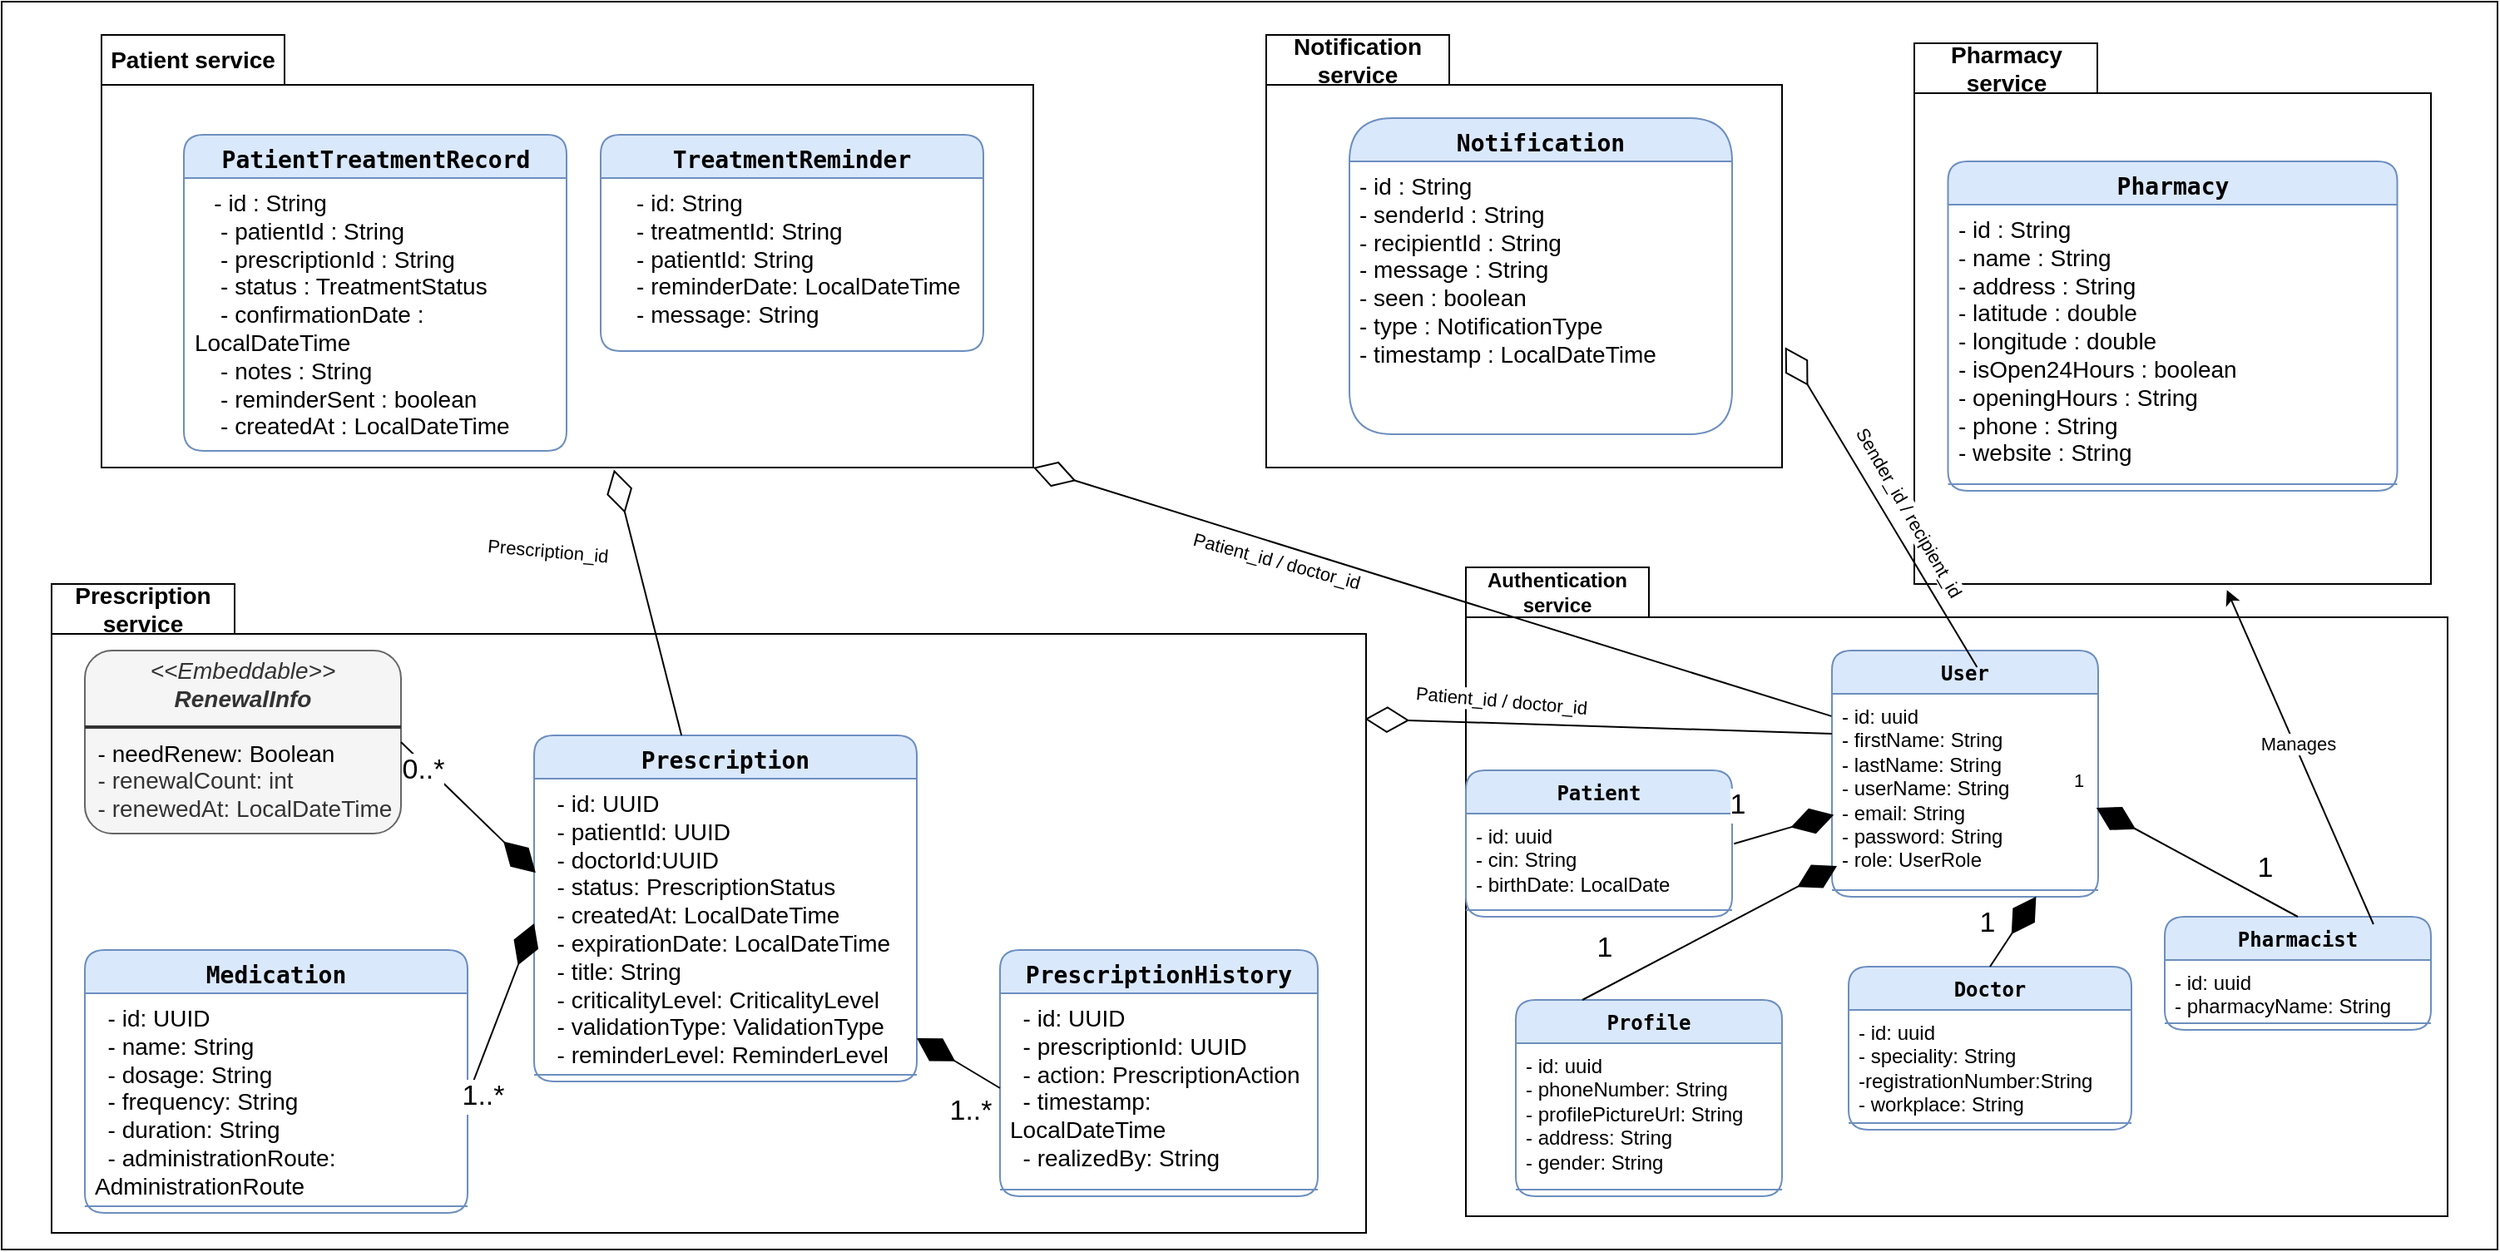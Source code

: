 <mxfile version="28.2.0">
  <diagram name="Page-1" id="PXIlUojjevnwHtPi-xiG">
    <mxGraphModel dx="2034" dy="1017" grid="1" gridSize="10" guides="1" tooltips="1" connect="1" arrows="1" fold="1" page="1" pageScale="1" pageWidth="3300" pageHeight="4681" math="0" shadow="0">
      <root>
        <mxCell id="0" />
        <mxCell id="1" parent="0" />
        <mxCell id="PaDBuO7W_tZCh-3UlecT-1" value="" style="html=1;whiteSpace=wrap;fontSize=14;" vertex="1" parent="1">
          <mxGeometry x="340" y="500" width="1500" height="750" as="geometry" />
        </mxCell>
        <mxCell id="PaDBuO7W_tZCh-3UlecT-54" value="Prescription service" style="shape=folder;fontStyle=1;tabWidth=110;tabHeight=30;tabPosition=left;html=1;boundedLbl=1;labelInHeader=1;container=1;collapsible=0;recursiveResize=0;whiteSpace=wrap;fontSize=14;" vertex="1" parent="1">
          <mxGeometry x="370" y="850" width="790" height="390" as="geometry" />
        </mxCell>
        <mxCell id="PaDBuO7W_tZCh-3UlecT-55" value="&lt;div style=&quot;text-align: left;&quot;&gt;&lt;span style=&quot;background-color: transparent;&quot;&gt;&lt;font face=&quot;monospace&quot;&gt;Prescription&lt;/font&gt;&lt;/span&gt;&lt;/div&gt;" style="swimlane;fontStyle=1;align=center;verticalAlign=top;childLayout=stackLayout;horizontal=1;startSize=26;horizontalStack=0;resizeParent=1;resizeParentMax=0;resizeLast=0;collapsible=1;marginBottom=0;whiteSpace=wrap;html=1;fillColor=#dae8fc;strokeColor=#6c8ebf;rounded=1;fontSize=14;" vertex="1" parent="PaDBuO7W_tZCh-3UlecT-54">
          <mxGeometry x="290" y="91" width="230" height="208" as="geometry">
            <mxRectangle x="200" y="60" width="70" height="30" as="alternateBounds" />
          </mxGeometry>
        </mxCell>
        <mxCell id="PaDBuO7W_tZCh-3UlecT-56" value="&lt;div&gt;&amp;nbsp; - id: UUID&lt;/div&gt;&lt;div&gt;&amp;nbsp; - patientId: UUID&lt;/div&gt;&lt;div&gt;&amp;nbsp; - doctorId:UUID&lt;/div&gt;&lt;div&gt;&amp;nbsp; - status: PrescriptionStatus&lt;/div&gt;&lt;div&gt;&amp;nbsp; - createdAt: LocalDateTime&lt;/div&gt;&lt;div&gt;&amp;nbsp; - expirationDate: LocalDateTime&lt;/div&gt;&lt;div&gt;&amp;nbsp; - title: String&lt;/div&gt;&lt;div&gt;&amp;nbsp; - criticalityLevel: CriticalityLevel&lt;/div&gt;&lt;div&gt;&amp;nbsp; - validationType: ValidationType&lt;/div&gt;&lt;div&gt;&amp;nbsp; - reminderLevel: ReminderLevel&lt;/div&gt;&lt;div&gt;&amp;nbsp;&lt;br&gt;&lt;/div&gt;" style="text;strokeColor=none;fillColor=none;align=left;verticalAlign=top;spacingLeft=4;spacingRight=4;overflow=hidden;rotatable=0;points=[[0,0.5],[1,0.5]];portConstraint=eastwest;whiteSpace=wrap;html=1;rounded=1;fontSize=14;" vertex="1" parent="PaDBuO7W_tZCh-3UlecT-55">
          <mxGeometry y="26" width="230" height="174" as="geometry" />
        </mxCell>
        <mxCell id="PaDBuO7W_tZCh-3UlecT-57" value="" style="line;strokeWidth=1;fillColor=none;align=left;verticalAlign=middle;spacingTop=-1;spacingLeft=3;spacingRight=3;rotatable=0;labelPosition=right;points=[];portConstraint=eastwest;strokeColor=inherit;rounded=1;fontSize=14;" vertex="1" parent="PaDBuO7W_tZCh-3UlecT-55">
          <mxGeometry y="200" width="230" height="8" as="geometry" />
        </mxCell>
        <mxCell id="PaDBuO7W_tZCh-3UlecT-58" value="&lt;div style=&quot;text-align: left;&quot;&gt;&lt;span style=&quot;background-color: transparent;&quot;&gt;&lt;font face=&quot;monospace&quot;&gt;Medication&lt;/font&gt;&lt;/span&gt;&lt;/div&gt;" style="swimlane;fontStyle=1;align=center;verticalAlign=top;childLayout=stackLayout;horizontal=1;startSize=26;horizontalStack=0;resizeParent=1;resizeParentMax=0;resizeLast=0;collapsible=1;marginBottom=0;whiteSpace=wrap;html=1;fillColor=#dae8fc;strokeColor=#6c8ebf;rounded=1;fontSize=14;" vertex="1" parent="PaDBuO7W_tZCh-3UlecT-54">
          <mxGeometry x="20" y="220" width="230" height="158" as="geometry">
            <mxRectangle x="200" y="60" width="70" height="30" as="alternateBounds" />
          </mxGeometry>
        </mxCell>
        <mxCell id="PaDBuO7W_tZCh-3UlecT-59" value="&lt;div&gt;&lt;div&gt;&amp;nbsp; - id: UUID&lt;/div&gt;&lt;div&gt;&amp;nbsp; - name: String&lt;/div&gt;&lt;div&gt;&amp;nbsp; - dosage: String&lt;/div&gt;&lt;div&gt;&amp;nbsp; - frequency: String&lt;/div&gt;&lt;div&gt;&amp;nbsp; - duration: String&lt;/div&gt;&lt;div&gt;&amp;nbsp; - administrationRoute: AdministrationRoute&lt;/div&gt;&lt;/div&gt;" style="text;strokeColor=none;fillColor=none;align=left;verticalAlign=top;spacingLeft=4;spacingRight=4;overflow=hidden;rotatable=0;points=[[0,0.5],[1,0.5]];portConstraint=eastwest;whiteSpace=wrap;html=1;rounded=1;fontSize=14;" vertex="1" parent="PaDBuO7W_tZCh-3UlecT-58">
          <mxGeometry y="26" width="230" height="124" as="geometry" />
        </mxCell>
        <mxCell id="PaDBuO7W_tZCh-3UlecT-60" value="" style="line;strokeWidth=1;fillColor=none;align=left;verticalAlign=middle;spacingTop=-1;spacingLeft=3;spacingRight=3;rotatable=0;labelPosition=right;points=[];portConstraint=eastwest;strokeColor=inherit;rounded=1;fontSize=14;" vertex="1" parent="PaDBuO7W_tZCh-3UlecT-58">
          <mxGeometry y="150" width="230" height="8" as="geometry" />
        </mxCell>
        <mxCell id="PaDBuO7W_tZCh-3UlecT-61" value="&lt;p style=&quot;margin:0px;margin-top:4px;text-align:center;&quot;&gt;&lt;i&gt;&amp;lt;&amp;lt;Embeddable&amp;gt;&amp;gt;&lt;/i&gt;&lt;br&gt;&lt;i&gt;&lt;b&gt;RenewalInfo&lt;/b&gt;&lt;/i&gt;&lt;/p&gt;&lt;hr style=&quot;border-style:solid;&quot;&gt;&lt;div&gt;&amp;nbsp;&lt;span style=&quot;background-color: transparent; color: light-dark(rgb(0, 0, 0), rgb(255, 255, 255));&quot;&gt;&amp;nbsp;&lt;/span&gt;&lt;span style=&quot;background-color: transparent; color: light-dark(rgb(0, 0, 0), rgb(255, 255, 255));&quot;&gt;- needRenew: Boolean&lt;/span&gt;&lt;/div&gt;&lt;div&gt;&amp;nbsp; - renewalCount: int&lt;/div&gt;&lt;div&gt;&amp;nbsp; - renewedAt: LocalDateTime&lt;/div&gt;" style="verticalAlign=top;align=left;overflow=fill;html=1;whiteSpace=wrap;rounded=1;fillColor=#f5f5f5;fontColor=#333333;strokeColor=#666666;fontSize=14;" vertex="1" parent="PaDBuO7W_tZCh-3UlecT-54">
          <mxGeometry x="20" y="40" width="190" height="110" as="geometry" />
        </mxCell>
        <mxCell id="PaDBuO7W_tZCh-3UlecT-62" value="" style="endArrow=diamondThin;endFill=1;endSize=24;html=1;rounded=0;entryX=0;entryY=0.5;entryDx=0;entryDy=0;exitX=1;exitY=0.5;exitDx=0;exitDy=0;fontSize=14;" edge="1" parent="PaDBuO7W_tZCh-3UlecT-54" source="PaDBuO7W_tZCh-3UlecT-59" target="PaDBuO7W_tZCh-3UlecT-56">
          <mxGeometry width="160" relative="1" as="geometry">
            <mxPoint x="500" y="95.25" as="sourcePoint" />
            <mxPoint x="660" y="95.25" as="targetPoint" />
          </mxGeometry>
        </mxCell>
        <mxCell id="PaDBuO7W_tZCh-3UlecT-63" value="&lt;font style=&quot;font-size: 17px;&quot;&gt;1..*&lt;/font&gt;" style="edgeLabel;html=1;align=center;verticalAlign=middle;resizable=0;points=[];fontSize=14;" vertex="1" connectable="0" parent="PaDBuO7W_tZCh-3UlecT-62">
          <mxGeometry x="-0.658" y="-4" relative="1" as="geometry">
            <mxPoint x="-2" y="16" as="offset" />
          </mxGeometry>
        </mxCell>
        <mxCell id="PaDBuO7W_tZCh-3UlecT-64" value="" style="endArrow=diamondThin;endFill=1;endSize=24;html=1;rounded=0;entryX=0.004;entryY=0.325;entryDx=0;entryDy=0;exitX=1;exitY=0.5;exitDx=0;exitDy=0;entryPerimeter=0;fontSize=14;" edge="1" parent="PaDBuO7W_tZCh-3UlecT-54" source="PaDBuO7W_tZCh-3UlecT-61" target="PaDBuO7W_tZCh-3UlecT-56">
          <mxGeometry width="160" relative="1" as="geometry">
            <mxPoint x="345" y="227" as="sourcePoint" />
            <mxPoint x="260" y="189" as="targetPoint" />
          </mxGeometry>
        </mxCell>
        <mxCell id="PaDBuO7W_tZCh-3UlecT-65" value="&lt;font style=&quot;font-size: 17px;&quot;&gt;0..*&lt;/font&gt;" style="edgeLabel;html=1;align=center;verticalAlign=middle;resizable=0;points=[];fontSize=14;" vertex="1" connectable="0" parent="PaDBuO7W_tZCh-3UlecT-64">
          <mxGeometry x="-0.634" y="-3" relative="1" as="geometry">
            <mxPoint as="offset" />
          </mxGeometry>
        </mxCell>
        <mxCell id="PaDBuO7W_tZCh-3UlecT-66" value="&lt;div style=&quot;text-align: left;&quot;&gt;&lt;font face=&quot;monospace&quot;&gt;PrescriptionHistory&lt;/font&gt;&lt;/div&gt;" style="swimlane;fontStyle=1;align=center;verticalAlign=top;childLayout=stackLayout;horizontal=1;startSize=26;horizontalStack=0;resizeParent=1;resizeParentMax=0;resizeLast=0;collapsible=1;marginBottom=0;whiteSpace=wrap;html=1;fillColor=#dae8fc;strokeColor=#6c8ebf;rounded=1;fontSize=14;" vertex="1" parent="PaDBuO7W_tZCh-3UlecT-54">
          <mxGeometry x="570" y="220" width="191" height="148" as="geometry">
            <mxRectangle x="200" y="60" width="70" height="30" as="alternateBounds" />
          </mxGeometry>
        </mxCell>
        <mxCell id="PaDBuO7W_tZCh-3UlecT-67" value="&lt;div&gt;&amp;nbsp; - id: UUID&lt;/div&gt;&lt;div&gt;&amp;nbsp; - prescriptionId: UUID&lt;/div&gt;&lt;div&gt;&amp;nbsp; - action: PrescriptionAction&lt;/div&gt;&lt;div&gt;&amp;nbsp; - timestamp: LocalDateTime&lt;/div&gt;&lt;div&gt;&amp;nbsp; - realizedBy: String&lt;/div&gt;" style="text;strokeColor=none;fillColor=none;align=left;verticalAlign=top;spacingLeft=4;spacingRight=4;overflow=hidden;rotatable=0;points=[[0,0.5],[1,0.5]];portConstraint=eastwest;whiteSpace=wrap;html=1;rounded=1;fontSize=14;" vertex="1" parent="PaDBuO7W_tZCh-3UlecT-66">
          <mxGeometry y="26" width="191" height="114" as="geometry" />
        </mxCell>
        <mxCell id="PaDBuO7W_tZCh-3UlecT-68" value="" style="line;strokeWidth=1;fillColor=none;align=left;verticalAlign=middle;spacingTop=-1;spacingLeft=3;spacingRight=3;rotatable=0;labelPosition=right;points=[];portConstraint=eastwest;strokeColor=inherit;rounded=1;fontSize=14;" vertex="1" parent="PaDBuO7W_tZCh-3UlecT-66">
          <mxGeometry y="140" width="191" height="8" as="geometry" />
        </mxCell>
        <mxCell id="PaDBuO7W_tZCh-3UlecT-69" value="" style="endArrow=diamondThin;endFill=1;endSize=24;html=1;rounded=0;exitX=0;exitY=0.5;exitDx=0;exitDy=0;fontSize=14;" edge="1" parent="PaDBuO7W_tZCh-3UlecT-54" source="PaDBuO7W_tZCh-3UlecT-67" target="PaDBuO7W_tZCh-3UlecT-56">
          <mxGeometry width="160" relative="1" as="geometry">
            <mxPoint x="645" y="227" as="sourcePoint" />
            <mxPoint x="560" y="189" as="targetPoint" />
          </mxGeometry>
        </mxCell>
        <mxCell id="PaDBuO7W_tZCh-3UlecT-70" value="&lt;font style=&quot;font-size: 17px;&quot;&gt;1..*&lt;/font&gt;" style="edgeLabel;html=1;align=center;verticalAlign=middle;resizable=0;points=[];fontSize=14;" vertex="1" connectable="0" parent="PaDBuO7W_tZCh-3UlecT-69">
          <mxGeometry x="-0.757" relative="1" as="geometry">
            <mxPoint x="-12" y="17" as="offset" />
          </mxGeometry>
        </mxCell>
        <mxCell id="PaDBuO7W_tZCh-3UlecT-71" value="Authentication service" style="shape=folder;fontStyle=1;tabWidth=110;tabHeight=30;tabPosition=left;html=1;boundedLbl=1;labelInHeader=1;container=1;collapsible=0;recursiveResize=0;whiteSpace=wrap;" vertex="1" parent="1">
          <mxGeometry x="1220" y="840" width="590" height="390" as="geometry" />
        </mxCell>
        <mxCell id="PaDBuO7W_tZCh-3UlecT-72" value="&lt;span style=&quot;font-family: monospace; text-align: left;&quot;&gt;User&lt;/span&gt;" style="swimlane;fontStyle=1;align=center;verticalAlign=top;childLayout=stackLayout;horizontal=1;startSize=26;horizontalStack=0;resizeParent=1;resizeParentMax=0;resizeLast=0;collapsible=1;marginBottom=0;whiteSpace=wrap;html=1;fillColor=#dae8fc;strokeColor=#6c8ebf;rounded=1;" vertex="1" parent="PaDBuO7W_tZCh-3UlecT-71">
          <mxGeometry x="220" y="50" width="160" height="148" as="geometry">
            <mxRectangle x="200" y="60" width="70" height="30" as="alternateBounds" />
          </mxGeometry>
        </mxCell>
        <mxCell id="PaDBuO7W_tZCh-3UlecT-73" value="- id: uuid&lt;br&gt;  - firstName: String&lt;br&gt;  - lastName: String&lt;div&gt;- userName: String&lt;br&gt;- email: String&lt;br&gt;  - password: String&lt;br&gt;- role: UserRole&lt;/div&gt;" style="text;strokeColor=none;fillColor=none;align=left;verticalAlign=top;spacingLeft=4;spacingRight=4;overflow=hidden;rotatable=0;points=[[0,0.5],[1,0.5]];portConstraint=eastwest;whiteSpace=wrap;html=1;rounded=1;" vertex="1" parent="PaDBuO7W_tZCh-3UlecT-72">
          <mxGeometry y="26" width="160" height="114" as="geometry" />
        </mxCell>
        <mxCell id="PaDBuO7W_tZCh-3UlecT-74" value="" style="line;strokeWidth=1;fillColor=none;align=left;verticalAlign=middle;spacingTop=-1;spacingLeft=3;spacingRight=3;rotatable=0;labelPosition=right;points=[];portConstraint=eastwest;strokeColor=inherit;rounded=1;" vertex="1" parent="PaDBuO7W_tZCh-3UlecT-72">
          <mxGeometry y="140" width="160" height="8" as="geometry" />
        </mxCell>
        <mxCell id="PaDBuO7W_tZCh-3UlecT-75" value="&lt;span style=&quot;font-family: monospace; text-align: left;&quot;&gt;Patient&lt;/span&gt;" style="swimlane;fontStyle=1;align=center;verticalAlign=top;childLayout=stackLayout;horizontal=1;startSize=26;horizontalStack=0;resizeParent=1;resizeParentMax=0;resizeLast=0;collapsible=1;marginBottom=0;whiteSpace=wrap;html=1;fillColor=#dae8fc;strokeColor=#6c8ebf;rounded=1;" vertex="1" parent="PaDBuO7W_tZCh-3UlecT-71">
          <mxGeometry y="122" width="160" height="88" as="geometry">
            <mxRectangle x="200" y="60" width="70" height="30" as="alternateBounds" />
          </mxGeometry>
        </mxCell>
        <mxCell id="PaDBuO7W_tZCh-3UlecT-76" value="- id: uuid&lt;br&gt;- cin: String&lt;br&gt;  - birthDate: LocalDate&lt;div&gt;&lt;br/&gt;&lt;/div&gt;" style="text;strokeColor=none;fillColor=none;align=left;verticalAlign=top;spacingLeft=4;spacingRight=4;overflow=hidden;rotatable=0;points=[[0,0.5],[1,0.5]];portConstraint=eastwest;whiteSpace=wrap;html=1;rounded=1;" vertex="1" parent="PaDBuO7W_tZCh-3UlecT-75">
          <mxGeometry y="26" width="160" height="54" as="geometry" />
        </mxCell>
        <mxCell id="PaDBuO7W_tZCh-3UlecT-77" value="" style="line;strokeWidth=1;fillColor=none;align=left;verticalAlign=middle;spacingTop=-1;spacingLeft=3;spacingRight=3;rotatable=0;labelPosition=right;points=[];portConstraint=eastwest;strokeColor=inherit;rounded=1;" vertex="1" parent="PaDBuO7W_tZCh-3UlecT-75">
          <mxGeometry y="80" width="160" height="8" as="geometry" />
        </mxCell>
        <mxCell id="PaDBuO7W_tZCh-3UlecT-78" value="&lt;div style=&quot;text-align: left;&quot;&gt;&lt;span style=&quot;background-color: transparent; color: light-dark(rgb(0, 0, 0), rgb(255, 255, 255));&quot;&gt;&lt;font face=&quot;monospace&quot;&gt;Profile&lt;/font&gt;&lt;/span&gt;&lt;/div&gt;" style="swimlane;fontStyle=1;align=center;verticalAlign=top;childLayout=stackLayout;horizontal=1;startSize=26;horizontalStack=0;resizeParent=1;resizeParentMax=0;resizeLast=0;collapsible=1;marginBottom=0;whiteSpace=wrap;html=1;fillColor=#dae8fc;strokeColor=#6c8ebf;rounded=1;" vertex="1" parent="PaDBuO7W_tZCh-3UlecT-71">
          <mxGeometry x="30" y="260" width="160" height="118" as="geometry">
            <mxRectangle x="200" y="60" width="70" height="30" as="alternateBounds" />
          </mxGeometry>
        </mxCell>
        <mxCell id="PaDBuO7W_tZCh-3UlecT-79" value="- id: uuid&lt;br&gt;- phoneNumber: String&lt;br&gt;  - profilePictureUrl: String&lt;br&gt;  - address: String&lt;br&gt;  - gender: String&lt;div&gt;&lt;br&gt;&lt;/div&gt;" style="text;strokeColor=none;fillColor=none;align=left;verticalAlign=top;spacingLeft=4;spacingRight=4;overflow=hidden;rotatable=0;points=[[0,0.5],[1,0.5]];portConstraint=eastwest;whiteSpace=wrap;html=1;rounded=1;" vertex="1" parent="PaDBuO7W_tZCh-3UlecT-78">
          <mxGeometry y="26" width="160" height="84" as="geometry" />
        </mxCell>
        <mxCell id="PaDBuO7W_tZCh-3UlecT-80" value="" style="line;strokeWidth=1;fillColor=none;align=left;verticalAlign=middle;spacingTop=-1;spacingLeft=3;spacingRight=3;rotatable=0;labelPosition=right;points=[];portConstraint=eastwest;strokeColor=inherit;rounded=1;" vertex="1" parent="PaDBuO7W_tZCh-3UlecT-78">
          <mxGeometry y="110" width="160" height="8" as="geometry" />
        </mxCell>
        <mxCell id="PaDBuO7W_tZCh-3UlecT-81" value="&lt;span style=&quot;font-family: monospace; text-align: left;&quot;&gt;Doctor&lt;/span&gt;" style="swimlane;fontStyle=1;align=center;verticalAlign=top;childLayout=stackLayout;horizontal=1;startSize=26;horizontalStack=0;resizeParent=1;resizeParentMax=0;resizeLast=0;collapsible=1;marginBottom=0;whiteSpace=wrap;html=1;fillColor=#dae8fc;strokeColor=#6c8ebf;rounded=1;" vertex="1" parent="PaDBuO7W_tZCh-3UlecT-71">
          <mxGeometry x="230" y="240" width="170" height="98" as="geometry">
            <mxRectangle x="200" y="60" width="70" height="30" as="alternateBounds" />
          </mxGeometry>
        </mxCell>
        <mxCell id="PaDBuO7W_tZCh-3UlecT-82" value="- id: uuid&lt;br&gt;- speciality: String&lt;br&gt;  -registrationNumber:String&lt;div&gt;- workplace: String&lt;br&gt;&lt;/div&gt;" style="text;strokeColor=none;fillColor=none;align=left;verticalAlign=top;spacingLeft=4;spacingRight=4;overflow=hidden;rotatable=0;points=[[0,0.5],[1,0.5]];portConstraint=eastwest;whiteSpace=wrap;html=1;rounded=1;" vertex="1" parent="PaDBuO7W_tZCh-3UlecT-81">
          <mxGeometry y="26" width="170" height="64" as="geometry" />
        </mxCell>
        <mxCell id="PaDBuO7W_tZCh-3UlecT-83" value="" style="line;strokeWidth=1;fillColor=none;align=left;verticalAlign=middle;spacingTop=-1;spacingLeft=3;spacingRight=3;rotatable=0;labelPosition=right;points=[];portConstraint=eastwest;strokeColor=inherit;rounded=1;" vertex="1" parent="PaDBuO7W_tZCh-3UlecT-81">
          <mxGeometry y="90" width="170" height="8" as="geometry" />
        </mxCell>
        <mxCell id="PaDBuO7W_tZCh-3UlecT-84" value="&lt;span style=&quot;font-family: monospace; text-align: left;&quot;&gt;Pharmacist&lt;/span&gt;" style="swimlane;fontStyle=1;align=center;verticalAlign=top;childLayout=stackLayout;horizontal=1;startSize=26;horizontalStack=0;resizeParent=1;resizeParentMax=0;resizeLast=0;collapsible=1;marginBottom=0;whiteSpace=wrap;html=1;fillColor=#dae8fc;strokeColor=#6c8ebf;rounded=1;" vertex="1" parent="PaDBuO7W_tZCh-3UlecT-71">
          <mxGeometry x="420" y="210" width="160" height="68" as="geometry">
            <mxRectangle x="200" y="60" width="70" height="30" as="alternateBounds" />
          </mxGeometry>
        </mxCell>
        <mxCell id="PaDBuO7W_tZCh-3UlecT-85" value="- id: uuid&lt;br&gt;- pharmacyName: String" style="text;strokeColor=none;fillColor=none;align=left;verticalAlign=top;spacingLeft=4;spacingRight=4;overflow=hidden;rotatable=0;points=[[0,0.5],[1,0.5]];portConstraint=eastwest;whiteSpace=wrap;html=1;rounded=1;" vertex="1" parent="PaDBuO7W_tZCh-3UlecT-84">
          <mxGeometry y="26" width="160" height="34" as="geometry" />
        </mxCell>
        <mxCell id="PaDBuO7W_tZCh-3UlecT-86" value="" style="line;strokeWidth=1;fillColor=none;align=left;verticalAlign=middle;spacingTop=-1;spacingLeft=3;spacingRight=3;rotatable=0;labelPosition=right;points=[];portConstraint=eastwest;strokeColor=inherit;rounded=1;" vertex="1" parent="PaDBuO7W_tZCh-3UlecT-84">
          <mxGeometry y="60" width="160" height="8" as="geometry" />
        </mxCell>
        <mxCell id="PaDBuO7W_tZCh-3UlecT-88" value="1" style="edgeLabel;html=1;align=center;verticalAlign=middle;resizable=0;points=[];" vertex="1" connectable="0" parent="PaDBuO7W_tZCh-3UlecT-71">
          <mxGeometry x="370" y="134" as="geometry">
            <mxPoint x="-2" y="-6" as="offset" />
          </mxGeometry>
        </mxCell>
        <mxCell id="PaDBuO7W_tZCh-3UlecT-89" value="" style="endArrow=diamondThin;endFill=1;endSize=24;html=1;rounded=0;exitX=0.25;exitY=0;exitDx=0;exitDy=0;fontSize=14;entryX=0.019;entryY=0.908;entryDx=0;entryDy=0;entryPerimeter=0;" edge="1" parent="PaDBuO7W_tZCh-3UlecT-71" source="PaDBuO7W_tZCh-3UlecT-78" target="PaDBuO7W_tZCh-3UlecT-73">
          <mxGeometry width="160" relative="1" as="geometry">
            <mxPoint x="530" y="183" as="sourcePoint" />
            <mxPoint x="460" y="160" as="targetPoint" />
          </mxGeometry>
        </mxCell>
        <mxCell id="PaDBuO7W_tZCh-3UlecT-90" value="&lt;font style=&quot;font-size: 17px;&quot;&gt;1&lt;/font&gt;" style="edgeLabel;html=1;align=center;verticalAlign=middle;resizable=0;points=[];fontSize=14;" vertex="1" connectable="0" parent="PaDBuO7W_tZCh-3UlecT-89">
          <mxGeometry x="-0.757" relative="1" as="geometry">
            <mxPoint x="-6" y="-21" as="offset" />
          </mxGeometry>
        </mxCell>
        <mxCell id="PaDBuO7W_tZCh-3UlecT-91" value="" style="endArrow=diamondThin;endFill=1;endSize=24;html=1;rounded=0;exitX=0.5;exitY=0;exitDx=0;exitDy=0;fontSize=14;entryX=0.767;entryY=0.99;entryDx=0;entryDy=0;entryPerimeter=0;" edge="1" parent="PaDBuO7W_tZCh-3UlecT-71" source="PaDBuO7W_tZCh-3UlecT-81" target="PaDBuO7W_tZCh-3UlecT-74">
          <mxGeometry width="160" relative="1" as="geometry">
            <mxPoint x="260" y="234" as="sourcePoint" />
            <mxPoint x="140" y="180" as="targetPoint" />
          </mxGeometry>
        </mxCell>
        <mxCell id="PaDBuO7W_tZCh-3UlecT-92" value="&lt;font style=&quot;font-size: 17px;&quot;&gt;1&lt;/font&gt;" style="edgeLabel;html=1;align=center;verticalAlign=middle;resizable=0;points=[];fontSize=14;" vertex="1" connectable="0" parent="PaDBuO7W_tZCh-3UlecT-91">
          <mxGeometry x="-0.757" relative="1" as="geometry">
            <mxPoint x="-6" y="-21" as="offset" />
          </mxGeometry>
        </mxCell>
        <mxCell id="PaDBuO7W_tZCh-3UlecT-93" value="" style="endArrow=diamondThin;endFill=1;endSize=24;html=1;rounded=0;exitX=0.5;exitY=0;exitDx=0;exitDy=0;fontSize=14;entryX=0.993;entryY=0.601;entryDx=0;entryDy=0;entryPerimeter=0;" edge="1" parent="PaDBuO7W_tZCh-3UlecT-71" source="PaDBuO7W_tZCh-3UlecT-84" target="PaDBuO7W_tZCh-3UlecT-73">
          <mxGeometry width="160" relative="1" as="geometry">
            <mxPoint x="260" y="234" as="sourcePoint" />
            <mxPoint x="140" y="180" as="targetPoint" />
          </mxGeometry>
        </mxCell>
        <mxCell id="PaDBuO7W_tZCh-3UlecT-94" value="&lt;font style=&quot;font-size: 17px;&quot;&gt;1&lt;/font&gt;" style="edgeLabel;html=1;align=center;verticalAlign=middle;resizable=0;points=[];fontSize=14;" vertex="1" connectable="0" parent="PaDBuO7W_tZCh-3UlecT-93">
          <mxGeometry x="-0.757" relative="1" as="geometry">
            <mxPoint x="-6" y="-21" as="offset" />
          </mxGeometry>
        </mxCell>
        <mxCell id="PaDBuO7W_tZCh-3UlecT-95" value="" style="endArrow=diamondThin;endFill=1;endSize=24;html=1;rounded=0;exitX=1.007;exitY=0.335;exitDx=0;exitDy=0;fontSize=14;entryX=0.007;entryY=0.638;entryDx=0;entryDy=0;entryPerimeter=0;exitPerimeter=0;" edge="1" parent="PaDBuO7W_tZCh-3UlecT-71" source="PaDBuO7W_tZCh-3UlecT-76" target="PaDBuO7W_tZCh-3UlecT-73">
          <mxGeometry width="160" relative="1" as="geometry">
            <mxPoint x="260" y="234" as="sourcePoint" />
            <mxPoint x="140" y="180" as="targetPoint" />
          </mxGeometry>
        </mxCell>
        <mxCell id="PaDBuO7W_tZCh-3UlecT-96" value="&lt;font style=&quot;font-size: 17px;&quot;&gt;1&lt;/font&gt;" style="edgeLabel;html=1;align=center;verticalAlign=middle;resizable=0;points=[];fontSize=14;" vertex="1" connectable="0" parent="PaDBuO7W_tZCh-3UlecT-95">
          <mxGeometry x="-0.757" relative="1" as="geometry">
            <mxPoint x="-6" y="-21" as="offset" />
          </mxGeometry>
        </mxCell>
        <mxCell id="PaDBuO7W_tZCh-3UlecT-97" value="Patient service" style="shape=folder;fontStyle=1;tabWidth=110;tabHeight=30;tabPosition=left;html=1;boundedLbl=1;labelInHeader=1;container=1;collapsible=0;recursiveResize=0;whiteSpace=wrap;fontSize=14;" vertex="1" parent="1">
          <mxGeometry x="400" y="520" width="560" height="260" as="geometry" />
        </mxCell>
        <mxCell id="PaDBuO7W_tZCh-3UlecT-98" value="&lt;div style=&quot;text-align: left;&quot;&gt;&lt;font face=&quot;monospace&quot;&gt;PatientTreatmentRecord&lt;/font&gt;&lt;/div&gt;" style="swimlane;fontStyle=1;align=center;verticalAlign=top;childLayout=stackLayout;horizontal=1;startSize=26;horizontalStack=0;resizeParent=1;resizeParentMax=0;resizeLast=0;collapsible=1;marginBottom=0;whiteSpace=wrap;html=1;fillColor=#dae8fc;strokeColor=#6c8ebf;rounded=1;fontSize=14;" vertex="1" parent="PaDBuO7W_tZCh-3UlecT-97">
          <mxGeometry x="49.5" y="60" width="230" height="190" as="geometry">
            <mxRectangle x="200" y="60" width="70" height="30" as="alternateBounds" />
          </mxGeometry>
        </mxCell>
        <mxCell id="PaDBuO7W_tZCh-3UlecT-99" value="&lt;div&gt;&amp;nbsp; &amp;nbsp;- id : String&lt;/div&gt;&lt;div&gt;&amp;nbsp; &amp;nbsp; - patientId : String&lt;/div&gt;&lt;div&gt;&amp;nbsp; &amp;nbsp; - prescriptionId : String&lt;/div&gt;&lt;div&gt;&amp;nbsp; &amp;nbsp; - status : TreatmentStatus&lt;/div&gt;&lt;div&gt;&amp;nbsp; &amp;nbsp; - confirmationDate : LocalDateTime&lt;/div&gt;&lt;div&gt;&amp;nbsp; &amp;nbsp; - notes : String&lt;/div&gt;&lt;div&gt;&amp;nbsp; &amp;nbsp; - reminderSent : boolean&lt;/div&gt;&lt;div&gt;&amp;nbsp; &amp;nbsp; - createdAt : LocalDateTime&lt;/div&gt;" style="text;strokeColor=none;fillColor=none;align=left;verticalAlign=top;spacingLeft=4;spacingRight=4;overflow=hidden;rotatable=0;points=[[0,0.5],[1,0.5]];portConstraint=eastwest;whiteSpace=wrap;html=1;rounded=1;fontSize=14;" vertex="1" parent="PaDBuO7W_tZCh-3UlecT-98">
          <mxGeometry y="26" width="230" height="164" as="geometry" />
        </mxCell>
        <mxCell id="PaDBuO7W_tZCh-3UlecT-100" value="&lt;div style=&quot;text-align: left;&quot;&gt;&lt;font face=&quot;monospace&quot;&gt;TreatmentReminder&lt;/font&gt;&lt;/div&gt;" style="swimlane;fontStyle=1;align=center;verticalAlign=top;childLayout=stackLayout;horizontal=1;startSize=26;horizontalStack=0;resizeParent=1;resizeParentMax=0;resizeLast=0;collapsible=1;marginBottom=0;whiteSpace=wrap;html=1;fillColor=#dae8fc;strokeColor=#6c8ebf;rounded=1;fontSize=14;" vertex="1" parent="PaDBuO7W_tZCh-3UlecT-97">
          <mxGeometry x="300" y="60" width="230" height="130" as="geometry">
            <mxRectangle x="200" y="60" width="70" height="30" as="alternateBounds" />
          </mxGeometry>
        </mxCell>
        <mxCell id="PaDBuO7W_tZCh-3UlecT-101" value="&lt;div&gt;&amp;nbsp; &amp;nbsp; - id: String&lt;/div&gt;&lt;div&gt;&amp;nbsp; &amp;nbsp; - treatmentId: String&lt;/div&gt;&lt;div&gt;&amp;nbsp; &amp;nbsp; - patientId: String&lt;/div&gt;&lt;div&gt;&amp;nbsp; &amp;nbsp; - reminderDate: LocalDateTime&lt;/div&gt;&lt;div&gt;&amp;nbsp; &amp;nbsp; - message: String&lt;/div&gt;" style="text;strokeColor=none;fillColor=none;align=left;verticalAlign=top;spacingLeft=4;spacingRight=4;overflow=hidden;rotatable=0;points=[[0,0.5],[1,0.5]];portConstraint=eastwest;whiteSpace=wrap;html=1;rounded=1;fontSize=14;" vertex="1" parent="PaDBuO7W_tZCh-3UlecT-100">
          <mxGeometry y="26" width="230" height="104" as="geometry" />
        </mxCell>
        <mxCell id="PaDBuO7W_tZCh-3UlecT-102" value="Pharmacy service" style="shape=folder;fontStyle=1;tabWidth=110;tabHeight=30;tabPosition=left;html=1;boundedLbl=1;labelInHeader=1;container=1;collapsible=0;recursiveResize=0;whiteSpace=wrap;fontSize=14;" vertex="1" parent="1">
          <mxGeometry x="1489.5" y="525" width="310.5" height="325" as="geometry" />
        </mxCell>
        <mxCell id="PaDBuO7W_tZCh-3UlecT-124" value="&lt;div style=&quot;text-align: left;&quot;&gt;&lt;font face=&quot;monospace&quot;&gt;Pharmacy&lt;/font&gt;&lt;/div&gt;" style="swimlane;fontStyle=1;align=center;verticalAlign=top;childLayout=stackLayout;horizontal=1;startSize=26;horizontalStack=0;resizeParent=1;resizeParentMax=0;resizeLast=0;collapsible=1;marginBottom=0;whiteSpace=wrap;html=1;fillColor=#dae8fc;strokeColor=#6c8ebf;rounded=1;fontSize=14;" vertex="1" parent="PaDBuO7W_tZCh-3UlecT-102">
          <mxGeometry x="20.25" y="71" width="270" height="198" as="geometry">
            <mxRectangle x="200" y="60" width="70" height="30" as="alternateBounds" />
          </mxGeometry>
        </mxCell>
        <mxCell id="PaDBuO7W_tZCh-3UlecT-125" value="&lt;div&gt;- id : String&lt;/div&gt;&lt;div&gt;- name : String&lt;/div&gt;&lt;div&gt;- address : String&lt;/div&gt;&lt;div&gt;- latitude : double&lt;/div&gt;&lt;div&gt;- longitude : double&lt;/div&gt;&lt;div&gt;- isOpen24Hours : boolean&lt;/div&gt;&lt;div&gt;- openingHours : String&lt;/div&gt;&lt;div&gt;- phone : String&lt;/div&gt;&lt;div&gt;- website : String&lt;/div&gt;&lt;div&gt;&lt;br&gt;&lt;/div&gt;&lt;div&gt;&lt;br&gt;&lt;/div&gt;" style="text;strokeColor=none;fillColor=none;align=left;verticalAlign=top;spacingLeft=4;spacingRight=4;overflow=hidden;rotatable=0;points=[[0,0.5],[1,0.5]];portConstraint=eastwest;whiteSpace=wrap;html=1;rounded=1;fontSize=14;" vertex="1" parent="PaDBuO7W_tZCh-3UlecT-124">
          <mxGeometry y="26" width="270" height="164" as="geometry" />
        </mxCell>
        <mxCell id="PaDBuO7W_tZCh-3UlecT-126" value="" style="line;strokeWidth=1;fillColor=none;align=left;verticalAlign=middle;spacingTop=-1;spacingLeft=3;spacingRight=3;rotatable=0;labelPosition=right;points=[];portConstraint=eastwest;strokeColor=inherit;rounded=1;fontSize=14;" vertex="1" parent="PaDBuO7W_tZCh-3UlecT-124">
          <mxGeometry y="190" width="270" height="8" as="geometry" />
        </mxCell>
        <mxCell id="PaDBuO7W_tZCh-3UlecT-105" value="Notification service" style="shape=folder;fontStyle=1;tabWidth=110;tabHeight=30;tabPosition=left;html=1;boundedLbl=1;labelInHeader=1;container=1;collapsible=0;recursiveResize=0;whiteSpace=wrap;fontSize=14;" vertex="1" parent="1">
          <mxGeometry x="1100" y="520" width="310" height="260" as="geometry" />
        </mxCell>
        <mxCell id="PaDBuO7W_tZCh-3UlecT-109" value="" style="endArrow=classic;html=1;rounded=0;entryX=0.605;entryY=1.011;entryDx=0;entryDy=0;entryPerimeter=0;exitX=0.784;exitY=0.066;exitDx=0;exitDy=0;exitPerimeter=0;" edge="1" parent="1" source="PaDBuO7W_tZCh-3UlecT-84" target="PaDBuO7W_tZCh-3UlecT-102">
          <mxGeometry width="50" height="50" relative="1" as="geometry">
            <mxPoint x="1010" y="800" as="sourcePoint" />
            <mxPoint x="1060" y="750" as="targetPoint" />
          </mxGeometry>
        </mxCell>
        <mxCell id="PaDBuO7W_tZCh-3UlecT-110" value="Manages" style="edgeLabel;html=1;align=center;verticalAlign=middle;resizable=0;points=[];" vertex="1" connectable="0" parent="PaDBuO7W_tZCh-3UlecT-109">
          <mxGeometry x="0.073" y="-2" relative="1" as="geometry">
            <mxPoint as="offset" />
          </mxGeometry>
        </mxCell>
        <mxCell id="PaDBuO7W_tZCh-3UlecT-111" value="" style="endArrow=diamondThin;endFill=0;endSize=24;html=1;rounded=0;entryX=1.006;entryY=0.722;entryDx=0;entryDy=0;entryPerimeter=0;exitX=0.545;exitY=0.025;exitDx=0;exitDy=0;exitPerimeter=0;" edge="1" parent="1" target="PaDBuO7W_tZCh-3UlecT-105">
          <mxGeometry width="160" relative="1" as="geometry">
            <mxPoint x="1527.2" y="900" as="sourcePoint" />
            <mxPoint x="1400" y="778.8" as="targetPoint" />
          </mxGeometry>
        </mxCell>
        <mxCell id="PaDBuO7W_tZCh-3UlecT-112" value="Sender_id / recipient_id" style="edgeLabel;html=1;align=center;verticalAlign=middle;resizable=0;points=[];rotation=60;" vertex="1" connectable="0" parent="PaDBuO7W_tZCh-3UlecT-111">
          <mxGeometry x="-0.074" y="-2" relative="1" as="geometry">
            <mxPoint x="11" y="-3" as="offset" />
          </mxGeometry>
        </mxCell>
        <mxCell id="PaDBuO7W_tZCh-3UlecT-113" value="" style="endArrow=diamondThin;endFill=0;endSize=24;html=1;rounded=0;entryX=0;entryY=0;entryDx=560;entryDy=260;entryPerimeter=0;exitX=-0.002;exitY=0.118;exitDx=0;exitDy=0;exitPerimeter=0;" edge="1" parent="1" source="PaDBuO7W_tZCh-3UlecT-73" target="PaDBuO7W_tZCh-3UlecT-97">
          <mxGeometry width="160" relative="1" as="geometry">
            <mxPoint x="990" y="930" as="sourcePoint" />
            <mxPoint x="1150" y="930" as="targetPoint" />
            <Array as="points" />
          </mxGeometry>
        </mxCell>
        <mxCell id="PaDBuO7W_tZCh-3UlecT-114" value="Patient_id / doctor_id" style="edgeLabel;html=1;align=center;verticalAlign=middle;resizable=0;points=[];rotation=15;" vertex="1" connectable="0" parent="PaDBuO7W_tZCh-3UlecT-113">
          <mxGeometry x="0.094" y="-2" relative="1" as="geometry">
            <mxPoint x="-72" y="-10" as="offset" />
          </mxGeometry>
        </mxCell>
        <mxCell id="PaDBuO7W_tZCh-3UlecT-116" value="" style="endArrow=diamondThin;endFill=0;endSize=24;html=1;rounded=0;entryX=0.999;entryY=0.208;entryDx=0;entryDy=0;entryPerimeter=0;" edge="1" parent="1" target="PaDBuO7W_tZCh-3UlecT-54">
          <mxGeometry width="160" relative="1" as="geometry">
            <mxPoint x="1440" y="940" as="sourcePoint" />
            <mxPoint x="1150" y="850" as="targetPoint" />
            <Array as="points" />
          </mxGeometry>
        </mxCell>
        <mxCell id="PaDBuO7W_tZCh-3UlecT-117" value="Patient_id / doctor_id" style="edgeLabel;html=1;align=center;verticalAlign=middle;resizable=0;points=[];rotation=5;" vertex="1" connectable="0" parent="PaDBuO7W_tZCh-3UlecT-116">
          <mxGeometry x="0.094" y="-2" relative="1" as="geometry">
            <mxPoint x="-46" y="-13" as="offset" />
          </mxGeometry>
        </mxCell>
        <mxCell id="PaDBuO7W_tZCh-3UlecT-118" value="" style="endArrow=diamondThin;endFill=0;endSize=24;html=1;rounded=0;entryX=0.55;entryY=1.005;entryDx=0;entryDy=0;entryPerimeter=0;" edge="1" parent="1" source="PaDBuO7W_tZCh-3UlecT-55" target="PaDBuO7W_tZCh-3UlecT-97">
          <mxGeometry width="160" relative="1" as="geometry">
            <mxPoint x="1451" y="929" as="sourcePoint" />
            <mxPoint x="1170" y="920" as="targetPoint" />
            <Array as="points" />
          </mxGeometry>
        </mxCell>
        <mxCell id="PaDBuO7W_tZCh-3UlecT-119" value="Prescription_id" style="edgeLabel;html=1;align=center;verticalAlign=middle;resizable=0;points=[];rotation=5;" vertex="1" connectable="0" parent="PaDBuO7W_tZCh-3UlecT-118">
          <mxGeometry x="0.094" y="-2" relative="1" as="geometry">
            <mxPoint x="-61" y="-24" as="offset" />
          </mxGeometry>
        </mxCell>
        <mxCell id="PaDBuO7W_tZCh-3UlecT-122" value="&lt;div style=&quot;text-align: left;&quot;&gt;&lt;font face=&quot;monospace&quot;&gt;Notification&lt;/font&gt;&lt;/div&gt;" style="swimlane;fontStyle=1;align=center;verticalAlign=top;childLayout=stackLayout;horizontal=1;startSize=26;horizontalStack=0;resizeParent=1;resizeParentMax=0;resizeLast=0;collapsible=1;marginBottom=0;whiteSpace=wrap;html=1;fillColor=#dae8fc;strokeColor=#6c8ebf;rounded=1;fontSize=14;arcSize=50;" vertex="1" parent="1">
          <mxGeometry x="1150" y="570" width="230" height="190" as="geometry">
            <mxRectangle x="200" y="60" width="70" height="30" as="alternateBounds" />
          </mxGeometry>
        </mxCell>
        <mxCell id="PaDBuO7W_tZCh-3UlecT-123" value="&lt;div&gt;- id : String&lt;/div&gt;&lt;div&gt;- senderId : String&lt;/div&gt;&lt;div&gt;- recipientId : String&lt;/div&gt;&lt;div&gt;- message : String&lt;/div&gt;&lt;div&gt;- seen : boolean&lt;/div&gt;&lt;div&gt;- type : NotificationType&lt;/div&gt;&lt;div&gt;- timestamp : LocalDateTime&lt;/div&gt;" style="text;strokeColor=none;fillColor=none;align=left;verticalAlign=top;spacingLeft=4;spacingRight=4;overflow=hidden;rotatable=0;points=[[0,0.5],[1,0.5]];portConstraint=eastwest;whiteSpace=wrap;html=1;rounded=1;fontSize=14;" vertex="1" parent="PaDBuO7W_tZCh-3UlecT-122">
          <mxGeometry y="26" width="230" height="164" as="geometry" />
        </mxCell>
      </root>
    </mxGraphModel>
  </diagram>
</mxfile>
